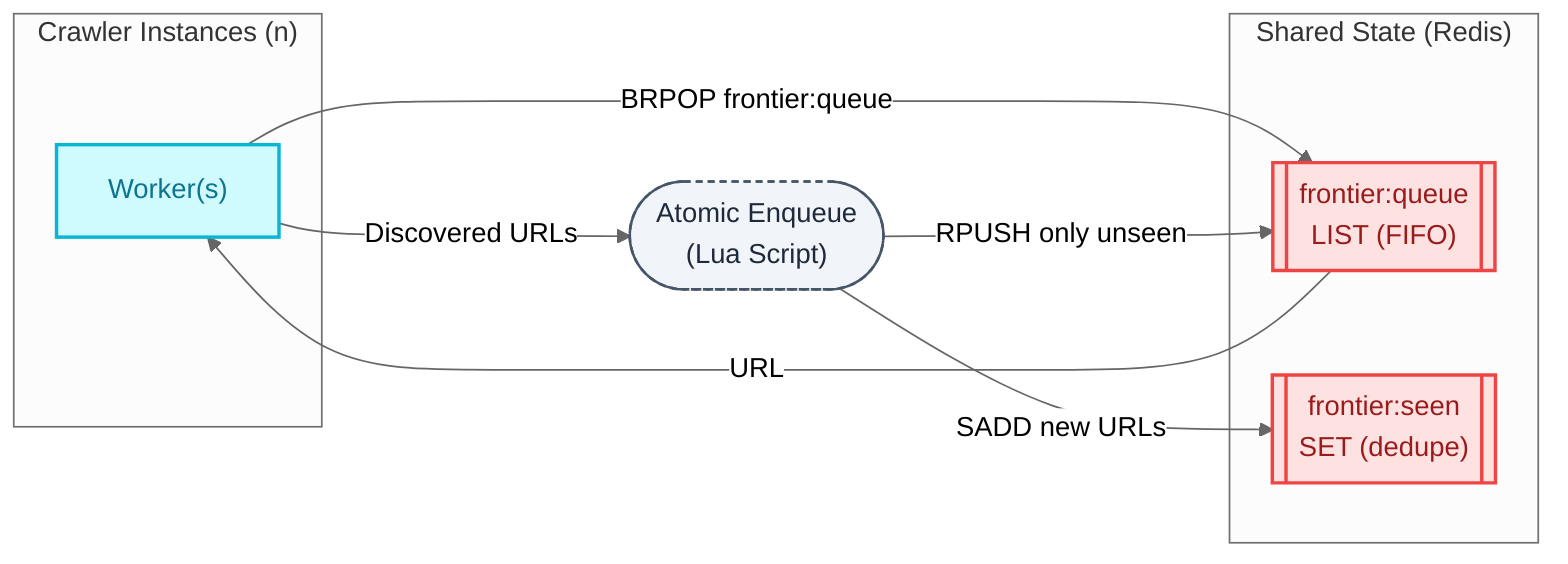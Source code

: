 ---
config:
  theme: neutral
---
flowchart LR
    classDef actor fill:#cffafe,stroke:#06b6d4,stroke-width:2px,color:#0e7490
    classDef redis fill:#fee2e2,stroke:#ef4444,stroke-width:2px,color:#991b1b
    classDef script fill:#f1f5f9,stroke:#475569,stroke-width:1.5px,color:#1e293b,stroke-dasharray:4 3
    subgraph CRAWLERS["Crawler Instances (n)"]
        C1["Worker(s)"]:::actor
    end
    Lua(["Atomic Enqueue<br/>(Lua Script)"]):::script
    subgraph REDIS["Shared State (Redis)"]
        direction TB
        Q[["frontier:queue<br/>LIST (FIFO)"]]:::redis
        S[["frontier:seen<br/>SET (dedupe)"]]:::redis
    end
    C1 -->|BRPOP frontier:queue| Q
    Q -->|URL| C1
    C1 -->|Discovered URLs| Lua
    Lua -->|SADD new URLs| S
    Lua -->|RPUSH only unseen| Q